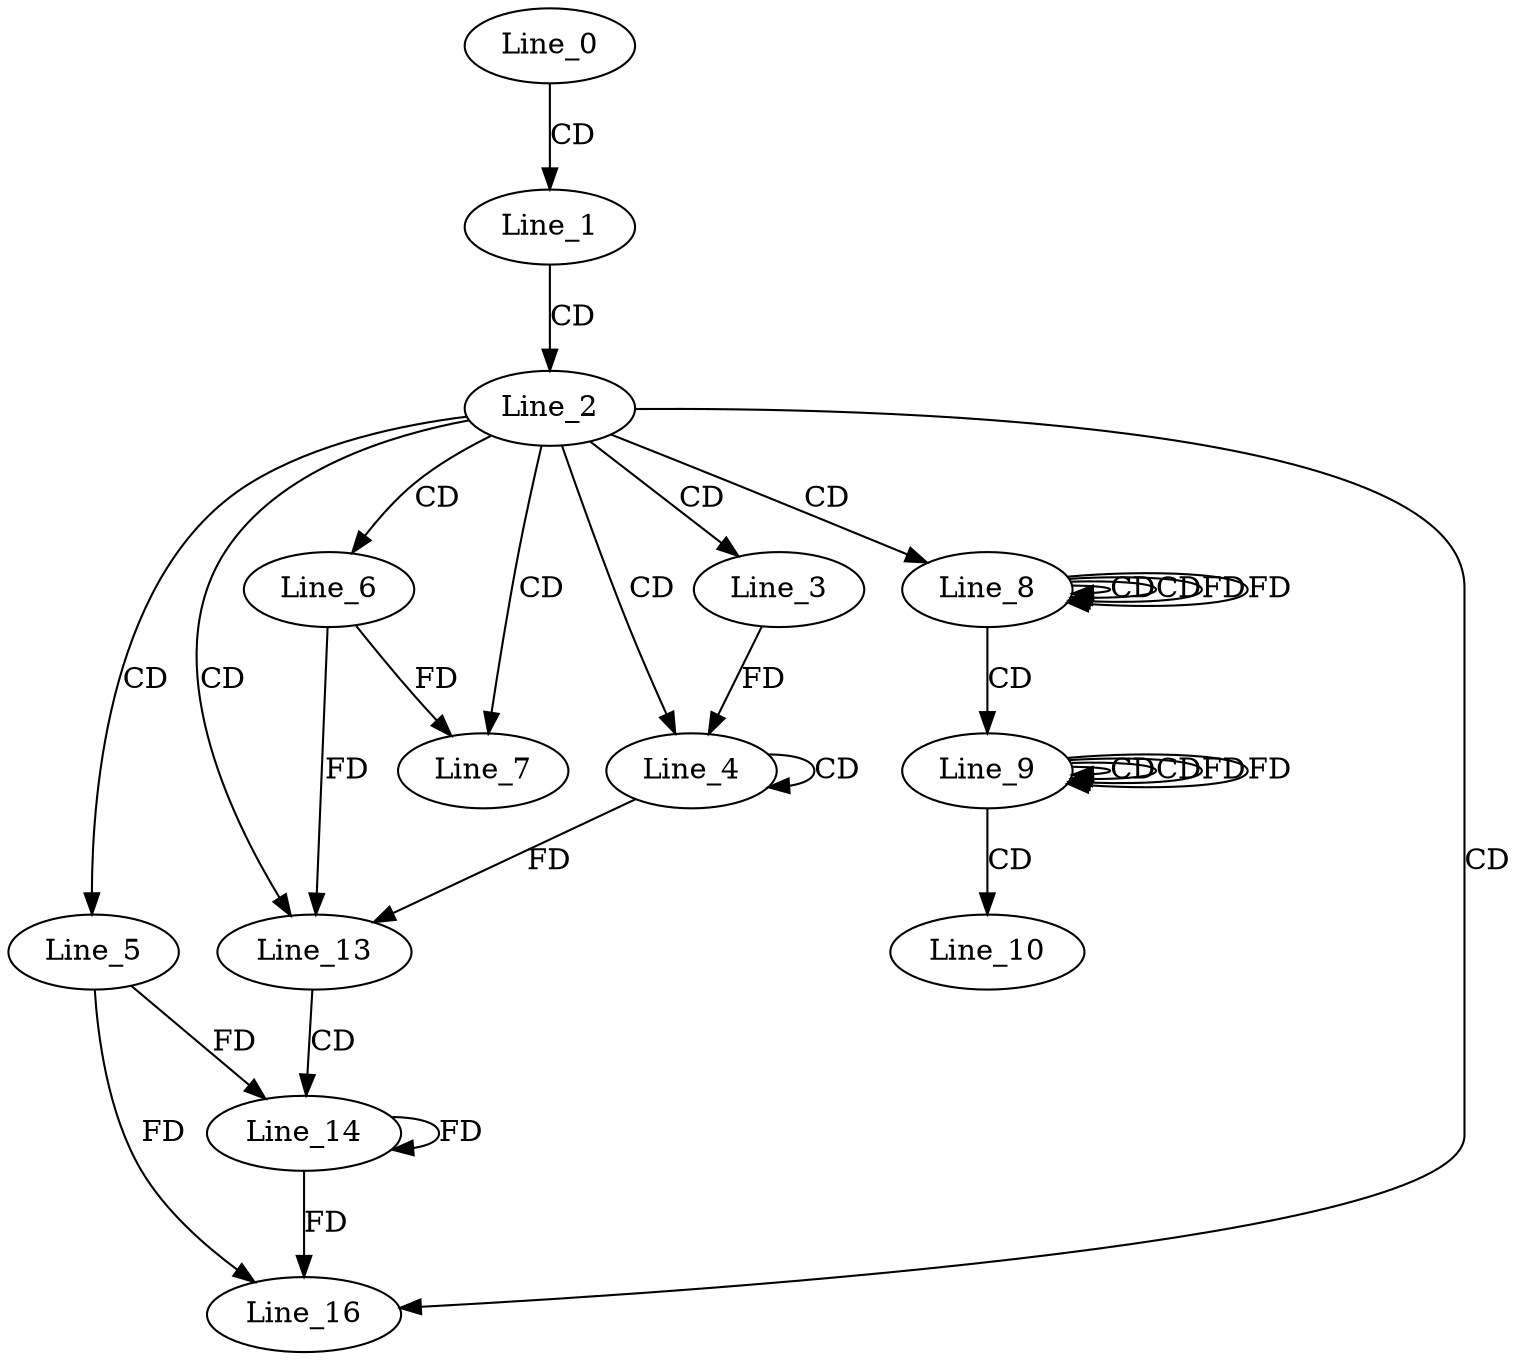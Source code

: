 digraph G {
  Line_0;
  Line_1;
  Line_2;
  Line_3;
  Line_4;
  Line_4;
  Line_5;
  Line_6;
  Line_7;
  Line_8;
  Line_8;
  Line_8;
  Line_9;
  Line_9;
  Line_9;
  Line_10;
  Line_13;
  Line_14;
  Line_16;
  Line_0 -> Line_1 [ label="CD" ];
  Line_1 -> Line_2 [ label="CD" ];
  Line_2 -> Line_3 [ label="CD" ];
  Line_2 -> Line_4 [ label="CD" ];
  Line_4 -> Line_4 [ label="CD" ];
  Line_3 -> Line_4 [ label="FD" ];
  Line_2 -> Line_5 [ label="CD" ];
  Line_2 -> Line_6 [ label="CD" ];
  Line_2 -> Line_7 [ label="CD" ];
  Line_6 -> Line_7 [ label="FD" ];
  Line_2 -> Line_8 [ label="CD" ];
  Line_8 -> Line_8 [ label="CD" ];
  Line_8 -> Line_8 [ label="CD" ];
  Line_8 -> Line_8 [ label="FD" ];
  Line_8 -> Line_9 [ label="CD" ];
  Line_9 -> Line_9 [ label="CD" ];
  Line_9 -> Line_9 [ label="CD" ];
  Line_9 -> Line_9 [ label="FD" ];
  Line_9 -> Line_10 [ label="CD" ];
  Line_2 -> Line_13 [ label="CD" ];
  Line_6 -> Line_13 [ label="FD" ];
  Line_4 -> Line_13 [ label="FD" ];
  Line_13 -> Line_14 [ label="CD" ];
  Line_5 -> Line_14 [ label="FD" ];
  Line_14 -> Line_14 [ label="FD" ];
  Line_2 -> Line_16 [ label="CD" ];
  Line_5 -> Line_16 [ label="FD" ];
  Line_14 -> Line_16 [ label="FD" ];
  Line_8 -> Line_8 [ label="FD" ];
  Line_9 -> Line_9 [ label="FD" ];
}
